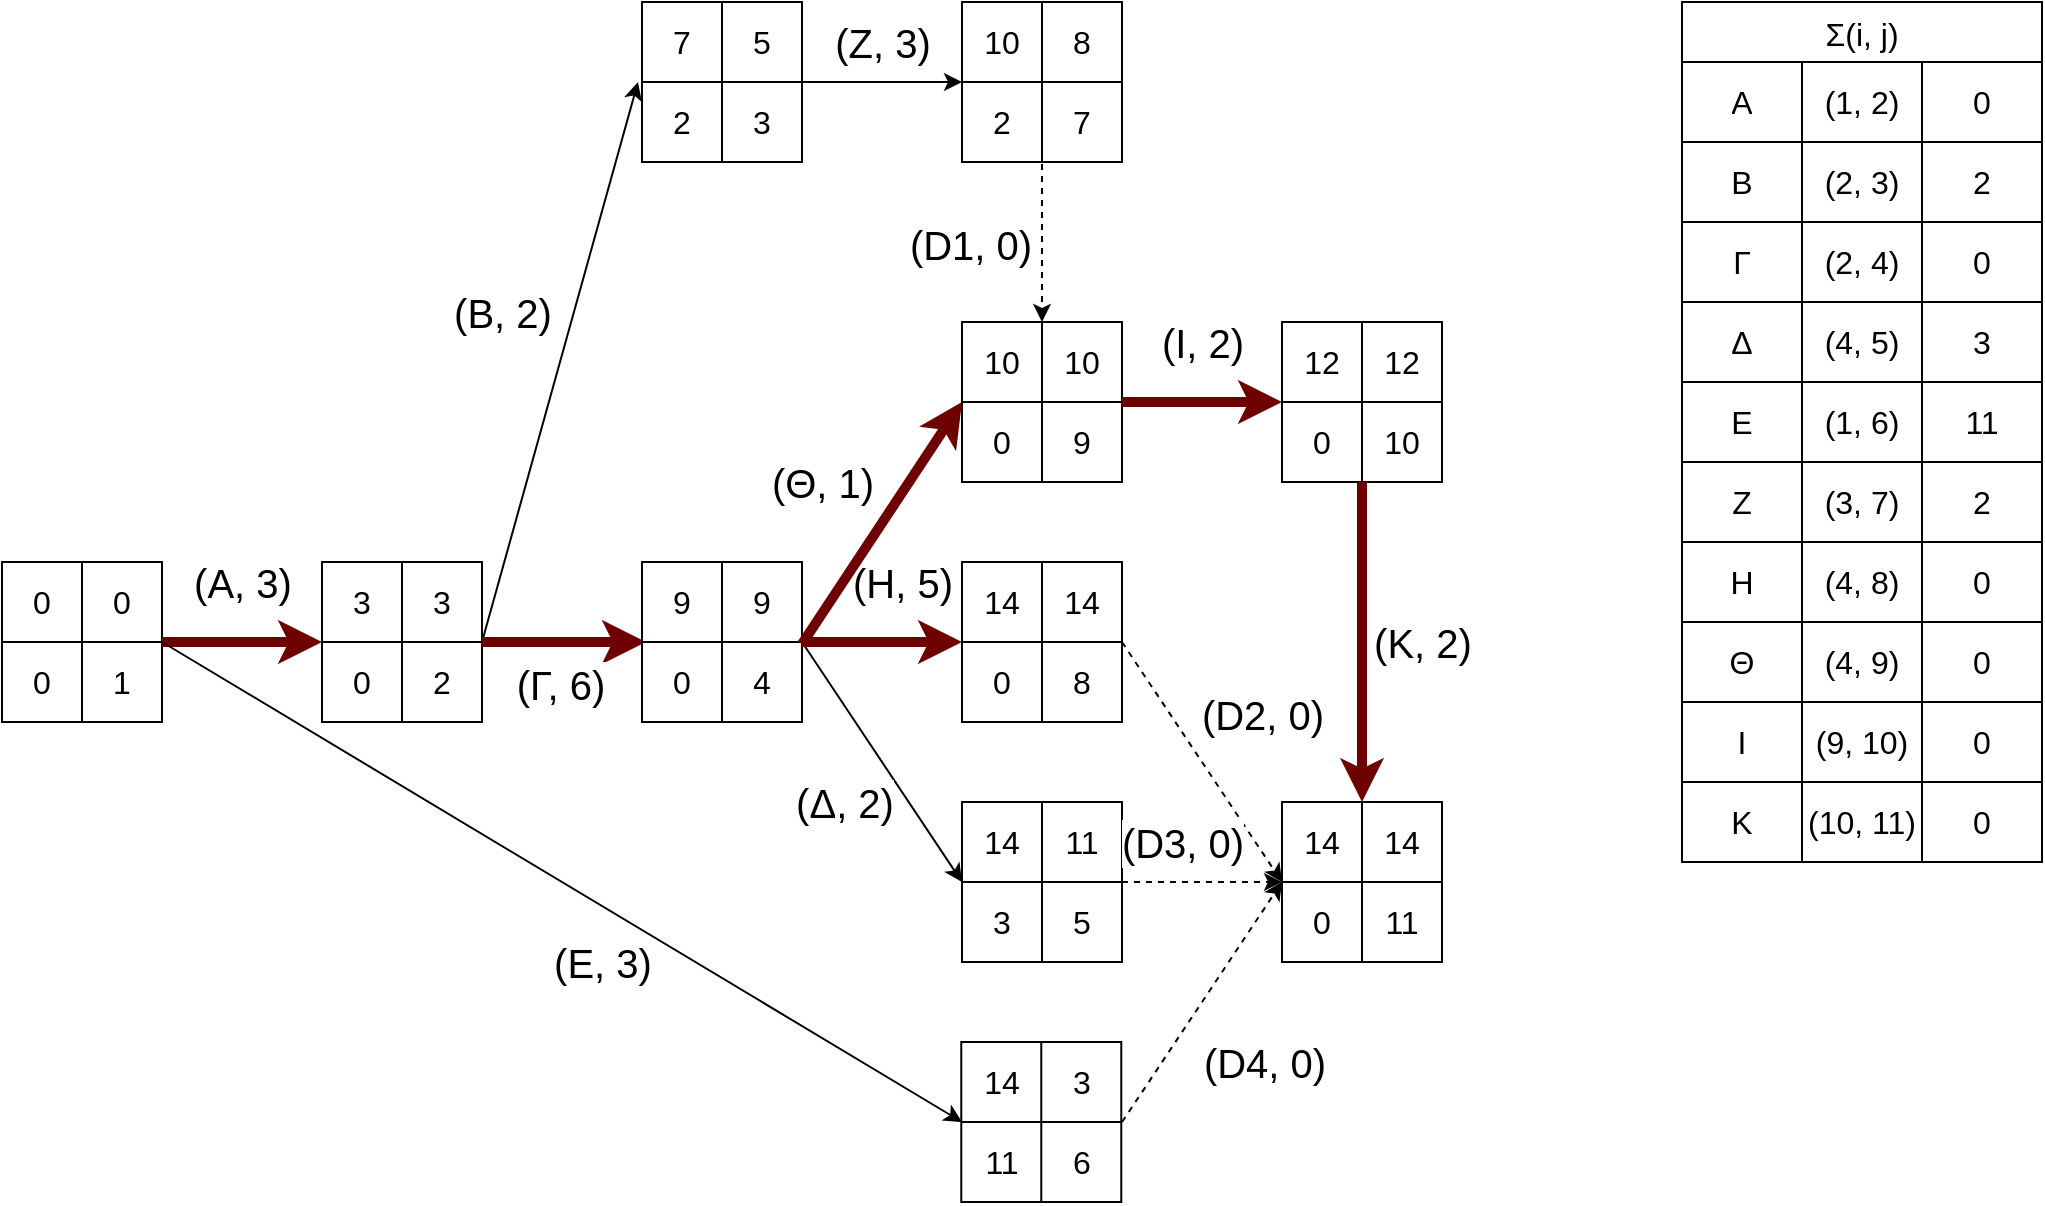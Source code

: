 <mxfile version="20.8.19" type="github">
  <diagram name="Page-1" id="9c096ad6-e400-ecc8-3e38-643d2caac077">
    <mxGraphModel dx="1331" dy="806" grid="1" gridSize="10" guides="1" tooltips="1" connect="1" arrows="1" fold="1" page="1" pageScale="1.5" pageWidth="1169" pageHeight="826" background="none" math="0" shadow="0">
      <root>
        <mxCell id="0" style=";html=1;" />
        <mxCell id="1" style=";html=1;" parent="0" />
        <mxCell id="K06LqBxd0SO_TNTU_cGi-29" value="" style="shape=table;startSize=0;container=1;collapsible=0;childLayout=tableLayout;fontSize=16;swimlaneLine=1;" vertex="1" parent="1">
          <mxGeometry x="80" y="320" width="80" height="80" as="geometry" />
        </mxCell>
        <mxCell id="K06LqBxd0SO_TNTU_cGi-30" value="" style="shape=tableRow;horizontal=0;startSize=0;swimlaneHead=0;swimlaneBody=0;strokeColor=inherit;top=0;left=0;bottom=0;right=0;collapsible=0;dropTarget=0;fillColor=none;points=[[0,0.5],[1,0.5]];portConstraint=eastwest;fontSize=16;" vertex="1" parent="K06LqBxd0SO_TNTU_cGi-29">
          <mxGeometry width="80" height="40" as="geometry" />
        </mxCell>
        <mxCell id="K06LqBxd0SO_TNTU_cGi-31" value="0" style="shape=partialRectangle;html=1;whiteSpace=wrap;connectable=0;strokeColor=inherit;overflow=hidden;fillColor=none;top=0;left=0;bottom=0;right=0;pointerEvents=1;fontSize=16;" vertex="1" parent="K06LqBxd0SO_TNTU_cGi-30">
          <mxGeometry width="40" height="40" as="geometry">
            <mxRectangle width="40" height="40" as="alternateBounds" />
          </mxGeometry>
        </mxCell>
        <mxCell id="K06LqBxd0SO_TNTU_cGi-32" value="0" style="shape=partialRectangle;html=1;whiteSpace=wrap;connectable=0;strokeColor=inherit;overflow=hidden;fillColor=none;top=0;left=0;bottom=0;right=0;pointerEvents=1;fontSize=16;" vertex="1" parent="K06LqBxd0SO_TNTU_cGi-30">
          <mxGeometry x="40" width="40" height="40" as="geometry">
            <mxRectangle width="40" height="40" as="alternateBounds" />
          </mxGeometry>
        </mxCell>
        <mxCell id="K06LqBxd0SO_TNTU_cGi-34" value="" style="shape=tableRow;horizontal=0;startSize=0;swimlaneHead=0;swimlaneBody=0;strokeColor=inherit;top=0;left=0;bottom=0;right=0;collapsible=0;dropTarget=0;fillColor=none;points=[[0,0.5],[1,0.5]];portConstraint=eastwest;fontSize=16;" vertex="1" parent="K06LqBxd0SO_TNTU_cGi-29">
          <mxGeometry y="40" width="80" height="40" as="geometry" />
        </mxCell>
        <mxCell id="K06LqBxd0SO_TNTU_cGi-35" value="0" style="shape=partialRectangle;html=1;whiteSpace=wrap;connectable=0;strokeColor=inherit;overflow=hidden;fillColor=none;top=0;left=0;bottom=0;right=0;pointerEvents=1;fontSize=16;" vertex="1" parent="K06LqBxd0SO_TNTU_cGi-34">
          <mxGeometry width="40" height="40" as="geometry">
            <mxRectangle width="40" height="40" as="alternateBounds" />
          </mxGeometry>
        </mxCell>
        <mxCell id="K06LqBxd0SO_TNTU_cGi-36" value="1" style="shape=partialRectangle;html=1;whiteSpace=wrap;connectable=0;strokeColor=inherit;overflow=hidden;fillColor=none;top=0;left=0;bottom=0;right=0;pointerEvents=1;fontSize=16;" vertex="1" parent="K06LqBxd0SO_TNTU_cGi-34">
          <mxGeometry x="40" width="40" height="40" as="geometry">
            <mxRectangle width="40" height="40" as="alternateBounds" />
          </mxGeometry>
        </mxCell>
        <mxCell id="K06LqBxd0SO_TNTU_cGi-42" value="" style="shape=table;startSize=0;container=1;collapsible=0;childLayout=tableLayout;fontSize=16;swimlaneLine=1;" vertex="1" parent="1">
          <mxGeometry x="240" y="320" width="80" height="80" as="geometry" />
        </mxCell>
        <mxCell id="K06LqBxd0SO_TNTU_cGi-43" value="" style="shape=tableRow;horizontal=0;startSize=0;swimlaneHead=0;swimlaneBody=0;strokeColor=inherit;top=0;left=0;bottom=0;right=0;collapsible=0;dropTarget=0;fillColor=none;points=[[0,0.5],[1,0.5]];portConstraint=eastwest;fontSize=16;" vertex="1" parent="K06LqBxd0SO_TNTU_cGi-42">
          <mxGeometry width="80" height="40" as="geometry" />
        </mxCell>
        <mxCell id="K06LqBxd0SO_TNTU_cGi-44" value="3" style="shape=partialRectangle;html=1;whiteSpace=wrap;connectable=0;strokeColor=inherit;overflow=hidden;fillColor=none;top=0;left=0;bottom=0;right=0;pointerEvents=1;fontSize=16;" vertex="1" parent="K06LqBxd0SO_TNTU_cGi-43">
          <mxGeometry width="40" height="40" as="geometry">
            <mxRectangle width="40" height="40" as="alternateBounds" />
          </mxGeometry>
        </mxCell>
        <mxCell id="K06LqBxd0SO_TNTU_cGi-45" value="3" style="shape=partialRectangle;html=1;whiteSpace=wrap;connectable=0;strokeColor=inherit;overflow=hidden;fillColor=none;top=0;left=0;bottom=0;right=0;pointerEvents=1;fontSize=16;" vertex="1" parent="K06LqBxd0SO_TNTU_cGi-43">
          <mxGeometry x="40" width="40" height="40" as="geometry">
            <mxRectangle width="40" height="40" as="alternateBounds" />
          </mxGeometry>
        </mxCell>
        <mxCell id="K06LqBxd0SO_TNTU_cGi-46" value="" style="shape=tableRow;horizontal=0;startSize=0;swimlaneHead=0;swimlaneBody=0;strokeColor=inherit;top=0;left=0;bottom=0;right=0;collapsible=0;dropTarget=0;fillColor=none;points=[[0,0.5],[1,0.5]];portConstraint=eastwest;fontSize=16;" vertex="1" parent="K06LqBxd0SO_TNTU_cGi-42">
          <mxGeometry y="40" width="80" height="40" as="geometry" />
        </mxCell>
        <mxCell id="K06LqBxd0SO_TNTU_cGi-47" value="0" style="shape=partialRectangle;html=1;whiteSpace=wrap;connectable=0;strokeColor=inherit;overflow=hidden;fillColor=none;top=0;left=0;bottom=0;right=0;pointerEvents=1;fontSize=16;" vertex="1" parent="K06LqBxd0SO_TNTU_cGi-46">
          <mxGeometry width="40" height="40" as="geometry">
            <mxRectangle width="40" height="40" as="alternateBounds" />
          </mxGeometry>
        </mxCell>
        <mxCell id="K06LqBxd0SO_TNTU_cGi-48" value="2" style="shape=partialRectangle;html=1;whiteSpace=wrap;connectable=0;strokeColor=inherit;overflow=hidden;fillColor=none;top=0;left=0;bottom=0;right=0;pointerEvents=1;fontSize=16;" vertex="1" parent="K06LqBxd0SO_TNTU_cGi-46">
          <mxGeometry x="40" width="40" height="40" as="geometry">
            <mxRectangle width="40" height="40" as="alternateBounds" />
          </mxGeometry>
        </mxCell>
        <mxCell id="K06LqBxd0SO_TNTU_cGi-49" value="" style="endArrow=classic;html=1;rounded=0;exitX=1;exitY=0;exitDx=0;exitDy=0;exitPerimeter=0;fillColor=#a20025;strokeColor=#6F0000;strokeWidth=5;" edge="1" parent="1" source="K06LqBxd0SO_TNTU_cGi-34">
          <mxGeometry width="50" height="50" relative="1" as="geometry">
            <mxPoint x="530" y="410" as="sourcePoint" />
            <mxPoint x="240" y="360" as="targetPoint" />
          </mxGeometry>
        </mxCell>
        <mxCell id="K06LqBxd0SO_TNTU_cGi-50" value="(A, 3)" style="edgeLabel;html=1;align=center;verticalAlign=middle;resizable=0;points=[];fontSize=20;" vertex="1" connectable="0" parent="K06LqBxd0SO_TNTU_cGi-49">
          <mxGeometry x="0.3" relative="1" as="geometry">
            <mxPoint x="-12" y="-30" as="offset" />
          </mxGeometry>
        </mxCell>
        <mxCell id="K06LqBxd0SO_TNTU_cGi-51" value="" style="endArrow=classic;html=1;rounded=0;fontSize=20;exitX=1;exitY=0;exitDx=0;exitDy=0;exitPerimeter=0;entryX=-0.025;entryY=0;entryDx=0;entryDy=0;entryPerimeter=0;" edge="1" parent="1" source="K06LqBxd0SO_TNTU_cGi-46" target="K06LqBxd0SO_TNTU_cGi-58">
          <mxGeometry width="50" height="50" relative="1" as="geometry">
            <mxPoint x="530" y="410" as="sourcePoint" />
            <mxPoint x="400" y="240" as="targetPoint" />
            <Array as="points" />
          </mxGeometry>
        </mxCell>
        <mxCell id="K06LqBxd0SO_TNTU_cGi-61" value="(B, 2)" style="edgeLabel;html=1;align=center;verticalAlign=middle;resizable=0;points=[];fontSize=20;" vertex="1" connectable="0" parent="K06LqBxd0SO_TNTU_cGi-51">
          <mxGeometry x="0.296" y="2" relative="1" as="geometry">
            <mxPoint x="-39" y="17" as="offset" />
          </mxGeometry>
        </mxCell>
        <mxCell id="K06LqBxd0SO_TNTU_cGi-52" value="" style="endArrow=classic;html=1;rounded=0;fontSize=20;entryX=0.025;entryY=0;entryDx=0;entryDy=0;entryPerimeter=0;fillColor=#a20025;strokeColor=#6F0000;strokeWidth=5;" edge="1" parent="1" target="K06LqBxd0SO_TNTU_cGi-67">
          <mxGeometry width="50" height="50" relative="1" as="geometry">
            <mxPoint x="320" y="360" as="sourcePoint" />
            <mxPoint x="440" y="360" as="targetPoint" />
          </mxGeometry>
        </mxCell>
        <mxCell id="K06LqBxd0SO_TNTU_cGi-70" value="(Γ, 6)" style="edgeLabel;html=1;align=center;verticalAlign=middle;resizable=0;points=[];fontSize=20;" vertex="1" connectable="0" parent="K06LqBxd0SO_TNTU_cGi-52">
          <mxGeometry x="0.231" y="-1" relative="1" as="geometry">
            <mxPoint x="-12" y="20" as="offset" />
          </mxGeometry>
        </mxCell>
        <mxCell id="K06LqBxd0SO_TNTU_cGi-54" value="" style="shape=table;startSize=0;container=1;collapsible=0;childLayout=tableLayout;fontSize=16;swimlaneLine=1;" vertex="1" parent="1">
          <mxGeometry x="400" y="40" width="80" height="80" as="geometry" />
        </mxCell>
        <mxCell id="K06LqBxd0SO_TNTU_cGi-55" value="" style="shape=tableRow;horizontal=0;startSize=0;swimlaneHead=0;swimlaneBody=0;strokeColor=inherit;top=0;left=0;bottom=0;right=0;collapsible=0;dropTarget=0;fillColor=none;points=[[0,0.5],[1,0.5]];portConstraint=eastwest;fontSize=16;" vertex="1" parent="K06LqBxd0SO_TNTU_cGi-54">
          <mxGeometry width="80" height="40" as="geometry" />
        </mxCell>
        <mxCell id="K06LqBxd0SO_TNTU_cGi-56" value="7" style="shape=partialRectangle;html=1;whiteSpace=wrap;connectable=0;strokeColor=inherit;overflow=hidden;fillColor=none;top=0;left=0;bottom=0;right=0;pointerEvents=1;fontSize=16;" vertex="1" parent="K06LqBxd0SO_TNTU_cGi-55">
          <mxGeometry width="40" height="40" as="geometry">
            <mxRectangle width="40" height="40" as="alternateBounds" />
          </mxGeometry>
        </mxCell>
        <mxCell id="K06LqBxd0SO_TNTU_cGi-57" value="5" style="shape=partialRectangle;html=1;whiteSpace=wrap;connectable=0;strokeColor=inherit;overflow=hidden;fillColor=none;top=0;left=0;bottom=0;right=0;pointerEvents=1;fontSize=16;" vertex="1" parent="K06LqBxd0SO_TNTU_cGi-55">
          <mxGeometry x="40" width="40" height="40" as="geometry">
            <mxRectangle width="40" height="40" as="alternateBounds" />
          </mxGeometry>
        </mxCell>
        <mxCell id="K06LqBxd0SO_TNTU_cGi-58" value="" style="shape=tableRow;horizontal=0;startSize=0;swimlaneHead=0;swimlaneBody=0;strokeColor=inherit;top=0;left=0;bottom=0;right=0;collapsible=0;dropTarget=0;fillColor=none;points=[[0,0.5],[1,0.5]];portConstraint=eastwest;fontSize=16;" vertex="1" parent="K06LqBxd0SO_TNTU_cGi-54">
          <mxGeometry y="40" width="80" height="40" as="geometry" />
        </mxCell>
        <mxCell id="K06LqBxd0SO_TNTU_cGi-59" value="2" style="shape=partialRectangle;html=1;whiteSpace=wrap;connectable=0;strokeColor=inherit;overflow=hidden;fillColor=none;top=0;left=0;bottom=0;right=0;pointerEvents=1;fontSize=16;" vertex="1" parent="K06LqBxd0SO_TNTU_cGi-58">
          <mxGeometry width="40" height="40" as="geometry">
            <mxRectangle width="40" height="40" as="alternateBounds" />
          </mxGeometry>
        </mxCell>
        <mxCell id="K06LqBxd0SO_TNTU_cGi-60" value="3" style="shape=partialRectangle;html=1;whiteSpace=wrap;connectable=0;strokeColor=inherit;overflow=hidden;fillColor=none;top=0;left=0;bottom=0;right=0;pointerEvents=1;fontSize=16;" vertex="1" parent="K06LqBxd0SO_TNTU_cGi-58">
          <mxGeometry x="40" width="40" height="40" as="geometry">
            <mxRectangle width="40" height="40" as="alternateBounds" />
          </mxGeometry>
        </mxCell>
        <mxCell id="K06LqBxd0SO_TNTU_cGi-63" value="" style="shape=table;startSize=0;container=1;collapsible=0;childLayout=tableLayout;fontSize=16;swimlaneLine=1;" vertex="1" parent="1">
          <mxGeometry x="400.0" y="320" width="80" height="80" as="geometry" />
        </mxCell>
        <mxCell id="K06LqBxd0SO_TNTU_cGi-64" value="" style="shape=tableRow;horizontal=0;startSize=0;swimlaneHead=0;swimlaneBody=0;strokeColor=inherit;top=0;left=0;bottom=0;right=0;collapsible=0;dropTarget=0;fillColor=none;points=[[0,0.5],[1,0.5]];portConstraint=eastwest;fontSize=16;" vertex="1" parent="K06LqBxd0SO_TNTU_cGi-63">
          <mxGeometry width="80" height="40" as="geometry" />
        </mxCell>
        <mxCell id="K06LqBxd0SO_TNTU_cGi-65" value="9" style="shape=partialRectangle;html=1;whiteSpace=wrap;connectable=0;strokeColor=inherit;overflow=hidden;fillColor=none;top=0;left=0;bottom=0;right=0;pointerEvents=1;fontSize=16;" vertex="1" parent="K06LqBxd0SO_TNTU_cGi-64">
          <mxGeometry width="40" height="40" as="geometry">
            <mxRectangle width="40" height="40" as="alternateBounds" />
          </mxGeometry>
        </mxCell>
        <mxCell id="K06LqBxd0SO_TNTU_cGi-66" value="9" style="shape=partialRectangle;html=1;whiteSpace=wrap;connectable=0;strokeColor=inherit;overflow=hidden;fillColor=none;top=0;left=0;bottom=0;right=0;pointerEvents=1;fontSize=16;" vertex="1" parent="K06LqBxd0SO_TNTU_cGi-64">
          <mxGeometry x="40" width="40" height="40" as="geometry">
            <mxRectangle width="40" height="40" as="alternateBounds" />
          </mxGeometry>
        </mxCell>
        <mxCell id="K06LqBxd0SO_TNTU_cGi-67" value="" style="shape=tableRow;horizontal=0;startSize=0;swimlaneHead=0;swimlaneBody=0;strokeColor=inherit;top=0;left=0;bottom=0;right=0;collapsible=0;dropTarget=0;fillColor=none;points=[[0,0.5],[1,0.5]];portConstraint=eastwest;fontSize=16;" vertex="1" parent="K06LqBxd0SO_TNTU_cGi-63">
          <mxGeometry y="40" width="80" height="40" as="geometry" />
        </mxCell>
        <mxCell id="K06LqBxd0SO_TNTU_cGi-68" value="0" style="shape=partialRectangle;html=1;whiteSpace=wrap;connectable=0;strokeColor=inherit;overflow=hidden;fillColor=none;top=0;left=0;bottom=0;right=0;pointerEvents=1;fontSize=16;" vertex="1" parent="K06LqBxd0SO_TNTU_cGi-67">
          <mxGeometry width="40" height="40" as="geometry">
            <mxRectangle width="40" height="40" as="alternateBounds" />
          </mxGeometry>
        </mxCell>
        <mxCell id="K06LqBxd0SO_TNTU_cGi-69" value="4" style="shape=partialRectangle;html=1;whiteSpace=wrap;connectable=0;strokeColor=inherit;overflow=hidden;fillColor=none;top=0;left=0;bottom=0;right=0;pointerEvents=1;fontSize=16;" vertex="1" parent="K06LqBxd0SO_TNTU_cGi-67">
          <mxGeometry x="40" width="40" height="40" as="geometry">
            <mxRectangle width="40" height="40" as="alternateBounds" />
          </mxGeometry>
        </mxCell>
        <mxCell id="K06LqBxd0SO_TNTU_cGi-72" value="" style="endArrow=classic;html=1;rounded=0;fontSize=20;" edge="1" parent="1">
          <mxGeometry width="50" height="50" relative="1" as="geometry">
            <mxPoint x="480" y="360" as="sourcePoint" />
            <mxPoint x="560" y="480" as="targetPoint" />
          </mxGeometry>
        </mxCell>
        <mxCell id="K06LqBxd0SO_TNTU_cGi-80" value="(Δ, 2)" style="edgeLabel;html=1;align=center;verticalAlign=middle;resizable=0;points=[];fontSize=20;" vertex="1" connectable="0" parent="K06LqBxd0SO_TNTU_cGi-72">
          <mxGeometry x="0.185" y="-2" relative="1" as="geometry">
            <mxPoint x="-25" y="8" as="offset" />
          </mxGeometry>
        </mxCell>
        <mxCell id="K06LqBxd0SO_TNTU_cGi-73" value="" style="shape=table;startSize=0;container=1;collapsible=0;childLayout=tableLayout;fontSize=16;swimlaneLine=1;" vertex="1" parent="1">
          <mxGeometry x="560" y="440" width="80" height="80" as="geometry" />
        </mxCell>
        <mxCell id="K06LqBxd0SO_TNTU_cGi-74" value="" style="shape=tableRow;horizontal=0;startSize=0;swimlaneHead=0;swimlaneBody=0;strokeColor=inherit;top=0;left=0;bottom=0;right=0;collapsible=0;dropTarget=0;fillColor=none;points=[[0,0.5],[1,0.5]];portConstraint=eastwest;fontSize=16;" vertex="1" parent="K06LqBxd0SO_TNTU_cGi-73">
          <mxGeometry width="80" height="40" as="geometry" />
        </mxCell>
        <mxCell id="K06LqBxd0SO_TNTU_cGi-75" value="14" style="shape=partialRectangle;html=1;whiteSpace=wrap;connectable=0;strokeColor=inherit;overflow=hidden;fillColor=none;top=0;left=0;bottom=0;right=0;pointerEvents=1;fontSize=16;" vertex="1" parent="K06LqBxd0SO_TNTU_cGi-74">
          <mxGeometry width="40" height="40" as="geometry">
            <mxRectangle width="40" height="40" as="alternateBounds" />
          </mxGeometry>
        </mxCell>
        <mxCell id="K06LqBxd0SO_TNTU_cGi-76" value="11" style="shape=partialRectangle;html=1;whiteSpace=wrap;connectable=0;strokeColor=inherit;overflow=hidden;fillColor=none;top=0;left=0;bottom=0;right=0;pointerEvents=1;fontSize=16;" vertex="1" parent="K06LqBxd0SO_TNTU_cGi-74">
          <mxGeometry x="40" width="40" height="40" as="geometry">
            <mxRectangle width="40" height="40" as="alternateBounds" />
          </mxGeometry>
        </mxCell>
        <mxCell id="K06LqBxd0SO_TNTU_cGi-77" value="" style="shape=tableRow;horizontal=0;startSize=0;swimlaneHead=0;swimlaneBody=0;strokeColor=inherit;top=0;left=0;bottom=0;right=0;collapsible=0;dropTarget=0;fillColor=none;points=[[0,0.5],[1,0.5]];portConstraint=eastwest;fontSize=16;" vertex="1" parent="K06LqBxd0SO_TNTU_cGi-73">
          <mxGeometry y="40" width="80" height="40" as="geometry" />
        </mxCell>
        <mxCell id="K06LqBxd0SO_TNTU_cGi-78" value="3" style="shape=partialRectangle;html=1;whiteSpace=wrap;connectable=0;strokeColor=inherit;overflow=hidden;fillColor=none;top=0;left=0;bottom=0;right=0;pointerEvents=1;fontSize=16;" vertex="1" parent="K06LqBxd0SO_TNTU_cGi-77">
          <mxGeometry width="40" height="40" as="geometry">
            <mxRectangle width="40" height="40" as="alternateBounds" />
          </mxGeometry>
        </mxCell>
        <mxCell id="K06LqBxd0SO_TNTU_cGi-79" value="5" style="shape=partialRectangle;html=1;whiteSpace=wrap;connectable=0;strokeColor=inherit;overflow=hidden;fillColor=none;top=0;left=0;bottom=0;right=0;pointerEvents=1;fontSize=16;" vertex="1" parent="K06LqBxd0SO_TNTU_cGi-77">
          <mxGeometry x="40" width="40" height="40" as="geometry">
            <mxRectangle width="40" height="40" as="alternateBounds" />
          </mxGeometry>
        </mxCell>
        <mxCell id="K06LqBxd0SO_TNTU_cGi-81" value="" style="endArrow=classic;html=1;rounded=0;fontSize=20;exitX=1;exitY=0;exitDx=0;exitDy=0;exitPerimeter=0;entryX=0.005;entryY=-0.001;entryDx=0;entryDy=0;entryPerimeter=0;" edge="1" parent="1" source="K06LqBxd0SO_TNTU_cGi-34" target="K06LqBxd0SO_TNTU_cGi-86">
          <mxGeometry width="50" height="50" relative="1" as="geometry">
            <mxPoint x="530" y="410" as="sourcePoint" />
            <mxPoint x="550" y="600" as="targetPoint" />
          </mxGeometry>
        </mxCell>
        <mxCell id="K06LqBxd0SO_TNTU_cGi-89" value="(Ε, 3)" style="edgeLabel;html=1;align=center;verticalAlign=middle;resizable=0;points=[];fontSize=20;" vertex="1" connectable="0" parent="K06LqBxd0SO_TNTU_cGi-81">
          <mxGeometry x="0.315" y="2" relative="1" as="geometry">
            <mxPoint x="-44" y="4" as="offset" />
          </mxGeometry>
        </mxCell>
        <mxCell id="K06LqBxd0SO_TNTU_cGi-82" value="" style="shape=table;startSize=0;container=1;collapsible=0;childLayout=tableLayout;fontSize=16;swimlaneLine=1;" vertex="1" parent="1">
          <mxGeometry x="559.64" y="560.06" width="80" height="80" as="geometry" />
        </mxCell>
        <mxCell id="K06LqBxd0SO_TNTU_cGi-83" value="" style="shape=tableRow;horizontal=0;startSize=0;swimlaneHead=0;swimlaneBody=0;strokeColor=inherit;top=0;left=0;bottom=0;right=0;collapsible=0;dropTarget=0;fillColor=none;points=[[0,0.5],[1,0.5]];portConstraint=eastwest;fontSize=16;" vertex="1" parent="K06LqBxd0SO_TNTU_cGi-82">
          <mxGeometry width="80" height="40" as="geometry" />
        </mxCell>
        <mxCell id="K06LqBxd0SO_TNTU_cGi-84" value="14" style="shape=partialRectangle;html=1;whiteSpace=wrap;connectable=0;strokeColor=inherit;overflow=hidden;fillColor=none;top=0;left=0;bottom=0;right=0;pointerEvents=1;fontSize=16;" vertex="1" parent="K06LqBxd0SO_TNTU_cGi-83">
          <mxGeometry width="40" height="40" as="geometry">
            <mxRectangle width="40" height="40" as="alternateBounds" />
          </mxGeometry>
        </mxCell>
        <mxCell id="K06LqBxd0SO_TNTU_cGi-85" value="3" style="shape=partialRectangle;html=1;whiteSpace=wrap;connectable=0;strokeColor=inherit;overflow=hidden;fillColor=none;top=0;left=0;bottom=0;right=0;pointerEvents=1;fontSize=16;" vertex="1" parent="K06LqBxd0SO_TNTU_cGi-83">
          <mxGeometry x="40" width="40" height="40" as="geometry">
            <mxRectangle width="40" height="40" as="alternateBounds" />
          </mxGeometry>
        </mxCell>
        <mxCell id="K06LqBxd0SO_TNTU_cGi-86" value="" style="shape=tableRow;horizontal=0;startSize=0;swimlaneHead=0;swimlaneBody=0;strokeColor=inherit;top=0;left=0;bottom=0;right=0;collapsible=0;dropTarget=0;fillColor=none;points=[[0,0.5],[1,0.5]];portConstraint=eastwest;fontSize=16;" vertex="1" parent="K06LqBxd0SO_TNTU_cGi-82">
          <mxGeometry y="40" width="80" height="40" as="geometry" />
        </mxCell>
        <mxCell id="K06LqBxd0SO_TNTU_cGi-87" value="11" style="shape=partialRectangle;html=1;whiteSpace=wrap;connectable=0;strokeColor=inherit;overflow=hidden;fillColor=none;top=0;left=0;bottom=0;right=0;pointerEvents=1;fontSize=16;" vertex="1" parent="K06LqBxd0SO_TNTU_cGi-86">
          <mxGeometry width="40" height="40" as="geometry">
            <mxRectangle width="40" height="40" as="alternateBounds" />
          </mxGeometry>
        </mxCell>
        <mxCell id="K06LqBxd0SO_TNTU_cGi-88" value="6" style="shape=partialRectangle;html=1;whiteSpace=wrap;connectable=0;strokeColor=inherit;overflow=hidden;fillColor=none;top=0;left=0;bottom=0;right=0;pointerEvents=1;fontSize=16;" vertex="1" parent="K06LqBxd0SO_TNTU_cGi-86">
          <mxGeometry x="40" width="40" height="40" as="geometry">
            <mxRectangle width="40" height="40" as="alternateBounds" />
          </mxGeometry>
        </mxCell>
        <mxCell id="K06LqBxd0SO_TNTU_cGi-90" value="" style="endArrow=classic;html=1;rounded=0;fontSize=20;" edge="1" parent="1">
          <mxGeometry width="50" height="50" relative="1" as="geometry">
            <mxPoint x="480" y="80" as="sourcePoint" />
            <mxPoint x="560" y="80" as="targetPoint" />
          </mxGeometry>
        </mxCell>
        <mxCell id="K06LqBxd0SO_TNTU_cGi-98" value="(Ζ, 3)" style="edgeLabel;html=1;align=center;verticalAlign=middle;resizable=0;points=[];fontSize=20;" vertex="1" connectable="0" parent="K06LqBxd0SO_TNTU_cGi-90">
          <mxGeometry x="0.3" y="-2" relative="1" as="geometry">
            <mxPoint x="-12" y="-22" as="offset" />
          </mxGeometry>
        </mxCell>
        <mxCell id="K06LqBxd0SO_TNTU_cGi-91" value="" style="shape=table;startSize=0;container=1;collapsible=0;childLayout=tableLayout;fontSize=16;swimlaneLine=1;" vertex="1" parent="1">
          <mxGeometry x="560" y="40" width="80" height="80" as="geometry" />
        </mxCell>
        <mxCell id="K06LqBxd0SO_TNTU_cGi-92" value="" style="shape=tableRow;horizontal=0;startSize=0;swimlaneHead=0;swimlaneBody=0;strokeColor=inherit;top=0;left=0;bottom=0;right=0;collapsible=0;dropTarget=0;fillColor=none;points=[[0,0.5],[1,0.5]];portConstraint=eastwest;fontSize=16;" vertex="1" parent="K06LqBxd0SO_TNTU_cGi-91">
          <mxGeometry width="80" height="40" as="geometry" />
        </mxCell>
        <mxCell id="K06LqBxd0SO_TNTU_cGi-93" value="10" style="shape=partialRectangle;html=1;whiteSpace=wrap;connectable=0;strokeColor=inherit;overflow=hidden;fillColor=none;top=0;left=0;bottom=0;right=0;pointerEvents=1;fontSize=16;" vertex="1" parent="K06LqBxd0SO_TNTU_cGi-92">
          <mxGeometry width="40" height="40" as="geometry">
            <mxRectangle width="40" height="40" as="alternateBounds" />
          </mxGeometry>
        </mxCell>
        <mxCell id="K06LqBxd0SO_TNTU_cGi-94" value="8" style="shape=partialRectangle;html=1;whiteSpace=wrap;connectable=0;strokeColor=inherit;overflow=hidden;fillColor=none;top=0;left=0;bottom=0;right=0;pointerEvents=1;fontSize=16;" vertex="1" parent="K06LqBxd0SO_TNTU_cGi-92">
          <mxGeometry x="40" width="40" height="40" as="geometry">
            <mxRectangle width="40" height="40" as="alternateBounds" />
          </mxGeometry>
        </mxCell>
        <mxCell id="K06LqBxd0SO_TNTU_cGi-95" value="" style="shape=tableRow;horizontal=0;startSize=0;swimlaneHead=0;swimlaneBody=0;strokeColor=inherit;top=0;left=0;bottom=0;right=0;collapsible=0;dropTarget=0;fillColor=none;points=[[0,0.5],[1,0.5]];portConstraint=eastwest;fontSize=16;" vertex="1" parent="K06LqBxd0SO_TNTU_cGi-91">
          <mxGeometry y="40" width="80" height="40" as="geometry" />
        </mxCell>
        <mxCell id="K06LqBxd0SO_TNTU_cGi-96" value="2" style="shape=partialRectangle;html=1;whiteSpace=wrap;connectable=0;strokeColor=inherit;overflow=hidden;fillColor=none;top=0;left=0;bottom=0;right=0;pointerEvents=1;fontSize=16;" vertex="1" parent="K06LqBxd0SO_TNTU_cGi-95">
          <mxGeometry width="40" height="40" as="geometry">
            <mxRectangle width="40" height="40" as="alternateBounds" />
          </mxGeometry>
        </mxCell>
        <mxCell id="K06LqBxd0SO_TNTU_cGi-97" value="7" style="shape=partialRectangle;html=1;whiteSpace=wrap;connectable=0;strokeColor=inherit;overflow=hidden;fillColor=none;top=0;left=0;bottom=0;right=0;pointerEvents=1;fontSize=16;" vertex="1" parent="K06LqBxd0SO_TNTU_cGi-95">
          <mxGeometry x="40" width="40" height="40" as="geometry">
            <mxRectangle width="40" height="40" as="alternateBounds" />
          </mxGeometry>
        </mxCell>
        <mxCell id="K06LqBxd0SO_TNTU_cGi-99" value="" style="endArrow=classic;html=1;rounded=0;fontSize=20;fillColor=#a20025;strokeColor=#6F0000;strokeWidth=5;" edge="1" parent="1">
          <mxGeometry width="50" height="50" relative="1" as="geometry">
            <mxPoint x="480" y="360" as="sourcePoint" />
            <mxPoint x="560" y="360" as="targetPoint" />
          </mxGeometry>
        </mxCell>
        <mxCell id="K06LqBxd0SO_TNTU_cGi-107" value="(Η, 5)" style="edgeLabel;html=1;align=center;verticalAlign=middle;resizable=0;points=[];fontSize=20;" vertex="1" connectable="0" parent="K06LqBxd0SO_TNTU_cGi-99">
          <mxGeometry x="0.538" relative="1" as="geometry">
            <mxPoint x="-12" y="-30" as="offset" />
          </mxGeometry>
        </mxCell>
        <mxCell id="K06LqBxd0SO_TNTU_cGi-100" value="" style="shape=table;startSize=0;container=1;collapsible=0;childLayout=tableLayout;fontSize=16;swimlaneLine=1;" vertex="1" parent="1">
          <mxGeometry x="560" y="320" width="80" height="80" as="geometry" />
        </mxCell>
        <mxCell id="K06LqBxd0SO_TNTU_cGi-101" value="" style="shape=tableRow;horizontal=0;startSize=0;swimlaneHead=0;swimlaneBody=0;strokeColor=inherit;top=0;left=0;bottom=0;right=0;collapsible=0;dropTarget=0;fillColor=none;points=[[0,0.5],[1,0.5]];portConstraint=eastwest;fontSize=16;" vertex="1" parent="K06LqBxd0SO_TNTU_cGi-100">
          <mxGeometry width="80" height="40" as="geometry" />
        </mxCell>
        <mxCell id="K06LqBxd0SO_TNTU_cGi-102" value="14" style="shape=partialRectangle;html=1;whiteSpace=wrap;connectable=0;strokeColor=inherit;overflow=hidden;fillColor=none;top=0;left=0;bottom=0;right=0;pointerEvents=1;fontSize=16;" vertex="1" parent="K06LqBxd0SO_TNTU_cGi-101">
          <mxGeometry width="40" height="40" as="geometry">
            <mxRectangle width="40" height="40" as="alternateBounds" />
          </mxGeometry>
        </mxCell>
        <mxCell id="K06LqBxd0SO_TNTU_cGi-103" value="14" style="shape=partialRectangle;html=1;whiteSpace=wrap;connectable=0;strokeColor=inherit;overflow=hidden;fillColor=none;top=0;left=0;bottom=0;right=0;pointerEvents=1;fontSize=16;" vertex="1" parent="K06LqBxd0SO_TNTU_cGi-101">
          <mxGeometry x="40" width="40" height="40" as="geometry">
            <mxRectangle width="40" height="40" as="alternateBounds" />
          </mxGeometry>
        </mxCell>
        <mxCell id="K06LqBxd0SO_TNTU_cGi-104" value="" style="shape=tableRow;horizontal=0;startSize=0;swimlaneHead=0;swimlaneBody=0;strokeColor=inherit;top=0;left=0;bottom=0;right=0;collapsible=0;dropTarget=0;fillColor=none;points=[[0,0.5],[1,0.5]];portConstraint=eastwest;fontSize=16;" vertex="1" parent="K06LqBxd0SO_TNTU_cGi-100">
          <mxGeometry y="40" width="80" height="40" as="geometry" />
        </mxCell>
        <mxCell id="K06LqBxd0SO_TNTU_cGi-105" value="0" style="shape=partialRectangle;html=1;whiteSpace=wrap;connectable=0;strokeColor=inherit;overflow=hidden;fillColor=none;top=0;left=0;bottom=0;right=0;pointerEvents=1;fontSize=16;" vertex="1" parent="K06LqBxd0SO_TNTU_cGi-104">
          <mxGeometry width="40" height="40" as="geometry">
            <mxRectangle width="40" height="40" as="alternateBounds" />
          </mxGeometry>
        </mxCell>
        <mxCell id="K06LqBxd0SO_TNTU_cGi-106" value="8" style="shape=partialRectangle;html=1;whiteSpace=wrap;connectable=0;strokeColor=inherit;overflow=hidden;fillColor=none;top=0;left=0;bottom=0;right=0;pointerEvents=1;fontSize=16;" vertex="1" parent="K06LqBxd0SO_TNTU_cGi-104">
          <mxGeometry x="40" width="40" height="40" as="geometry">
            <mxRectangle width="40" height="40" as="alternateBounds" />
          </mxGeometry>
        </mxCell>
        <mxCell id="K06LqBxd0SO_TNTU_cGi-108" value="" style="endArrow=classic;html=1;rounded=0;fontSize=20;exitX=1;exitY=0.025;exitDx=0;exitDy=0;exitPerimeter=0;fillColor=#a20025;strokeColor=#6F0000;strokeWidth=5;" edge="1" parent="1" source="K06LqBxd0SO_TNTU_cGi-67">
          <mxGeometry width="50" height="50" relative="1" as="geometry">
            <mxPoint x="530" y="410" as="sourcePoint" />
            <mxPoint x="560" y="240" as="targetPoint" />
          </mxGeometry>
        </mxCell>
        <mxCell id="K06LqBxd0SO_TNTU_cGi-116" value="(Θ, 1)" style="edgeLabel;html=1;align=center;verticalAlign=middle;resizable=0;points=[];fontSize=20;" vertex="1" connectable="0" parent="K06LqBxd0SO_TNTU_cGi-108">
          <mxGeometry x="0.262" y="-1" relative="1" as="geometry">
            <mxPoint x="-42" y="-5" as="offset" />
          </mxGeometry>
        </mxCell>
        <mxCell id="K06LqBxd0SO_TNTU_cGi-109" value="" style="shape=table;startSize=0;container=1;collapsible=0;childLayout=tableLayout;fontSize=16;swimlaneLine=1;" vertex="1" parent="1">
          <mxGeometry x="560" y="200" width="80" height="80" as="geometry" />
        </mxCell>
        <mxCell id="K06LqBxd0SO_TNTU_cGi-110" value="" style="shape=tableRow;horizontal=0;startSize=0;swimlaneHead=0;swimlaneBody=0;strokeColor=inherit;top=0;left=0;bottom=0;right=0;collapsible=0;dropTarget=0;fillColor=none;points=[[0,0.5],[1,0.5]];portConstraint=eastwest;fontSize=16;" vertex="1" parent="K06LqBxd0SO_TNTU_cGi-109">
          <mxGeometry width="80" height="40" as="geometry" />
        </mxCell>
        <mxCell id="K06LqBxd0SO_TNTU_cGi-111" value="10" style="shape=partialRectangle;html=1;whiteSpace=wrap;connectable=0;strokeColor=inherit;overflow=hidden;fillColor=none;top=0;left=0;bottom=0;right=0;pointerEvents=1;fontSize=16;" vertex="1" parent="K06LqBxd0SO_TNTU_cGi-110">
          <mxGeometry width="40" height="40" as="geometry">
            <mxRectangle width="40" height="40" as="alternateBounds" />
          </mxGeometry>
        </mxCell>
        <mxCell id="K06LqBxd0SO_TNTU_cGi-112" value="10" style="shape=partialRectangle;html=1;whiteSpace=wrap;connectable=0;strokeColor=inherit;overflow=hidden;fillColor=none;top=0;left=0;bottom=0;right=0;pointerEvents=1;fontSize=16;" vertex="1" parent="K06LqBxd0SO_TNTU_cGi-110">
          <mxGeometry x="40" width="40" height="40" as="geometry">
            <mxRectangle width="40" height="40" as="alternateBounds" />
          </mxGeometry>
        </mxCell>
        <mxCell id="K06LqBxd0SO_TNTU_cGi-113" value="" style="shape=tableRow;horizontal=0;startSize=0;swimlaneHead=0;swimlaneBody=0;strokeColor=inherit;top=0;left=0;bottom=0;right=0;collapsible=0;dropTarget=0;fillColor=none;points=[[0,0.5],[1,0.5]];portConstraint=eastwest;fontSize=16;" vertex="1" parent="K06LqBxd0SO_TNTU_cGi-109">
          <mxGeometry y="40" width="80" height="40" as="geometry" />
        </mxCell>
        <mxCell id="K06LqBxd0SO_TNTU_cGi-114" value="0" style="shape=partialRectangle;html=1;whiteSpace=wrap;connectable=0;strokeColor=inherit;overflow=hidden;fillColor=none;top=0;left=0;bottom=0;right=0;pointerEvents=1;fontSize=16;" vertex="1" parent="K06LqBxd0SO_TNTU_cGi-113">
          <mxGeometry width="40" height="40" as="geometry">
            <mxRectangle width="40" height="40" as="alternateBounds" />
          </mxGeometry>
        </mxCell>
        <mxCell id="K06LqBxd0SO_TNTU_cGi-115" value="9" style="shape=partialRectangle;html=1;whiteSpace=wrap;connectable=0;strokeColor=inherit;overflow=hidden;fillColor=none;top=0;left=0;bottom=0;right=0;pointerEvents=1;fontSize=16;" vertex="1" parent="K06LqBxd0SO_TNTU_cGi-113">
          <mxGeometry x="40" width="40" height="40" as="geometry">
            <mxRectangle width="40" height="40" as="alternateBounds" />
          </mxGeometry>
        </mxCell>
        <mxCell id="K06LqBxd0SO_TNTU_cGi-117" value="" style="endArrow=classic;html=1;rounded=0;fontSize=20;exitX=0.5;exitY=1.025;exitDx=0;exitDy=0;exitPerimeter=0;dashed=1;entryX=0.5;entryY=0;entryDx=0;entryDy=0;entryPerimeter=0;" edge="1" parent="1" source="K06LqBxd0SO_TNTU_cGi-95" target="K06LqBxd0SO_TNTU_cGi-110">
          <mxGeometry width="50" height="50" relative="1" as="geometry">
            <mxPoint x="601" y="200" as="sourcePoint" />
            <mxPoint x="860" y="170" as="targetPoint" />
          </mxGeometry>
        </mxCell>
        <mxCell id="K06LqBxd0SO_TNTU_cGi-118" value="(D1, 0)" style="edgeLabel;html=1;align=center;verticalAlign=middle;resizable=0;points=[];fontSize=20;" vertex="1" connectable="0" parent="K06LqBxd0SO_TNTU_cGi-117">
          <mxGeometry x="-0.333" y="-3" relative="1" as="geometry">
            <mxPoint x="-33" y="13" as="offset" />
          </mxGeometry>
        </mxCell>
        <mxCell id="K06LqBxd0SO_TNTU_cGi-119" value="" style="endArrow=classic;html=1;rounded=0;fontSize=20;fillColor=#a20025;strokeColor=#6F0000;strokeWidth=5;" edge="1" parent="1">
          <mxGeometry width="50" height="50" relative="1" as="geometry">
            <mxPoint x="640" y="240" as="sourcePoint" />
            <mxPoint x="720" y="240" as="targetPoint" />
          </mxGeometry>
        </mxCell>
        <mxCell id="K06LqBxd0SO_TNTU_cGi-127" value="(Ι, 2)" style="edgeLabel;html=1;align=center;verticalAlign=middle;resizable=0;points=[];fontSize=20;" vertex="1" connectable="0" parent="K06LqBxd0SO_TNTU_cGi-119">
          <mxGeometry x="0.325" y="1" relative="1" as="geometry">
            <mxPoint x="-13" y="-29" as="offset" />
          </mxGeometry>
        </mxCell>
        <mxCell id="K06LqBxd0SO_TNTU_cGi-120" value="" style="shape=table;startSize=0;container=1;collapsible=0;childLayout=tableLayout;fontSize=16;swimlaneLine=1;labelBackgroundColor=none;" vertex="1" parent="1">
          <mxGeometry x="720" y="200" width="80" height="80" as="geometry" />
        </mxCell>
        <mxCell id="K06LqBxd0SO_TNTU_cGi-121" value="" style="shape=tableRow;horizontal=0;startSize=0;swimlaneHead=0;swimlaneBody=0;strokeColor=inherit;top=0;left=0;bottom=0;right=0;collapsible=0;dropTarget=0;fillColor=none;points=[[0,0.5],[1,0.5]];portConstraint=eastwest;fontSize=16;" vertex="1" parent="K06LqBxd0SO_TNTU_cGi-120">
          <mxGeometry width="80" height="40" as="geometry" />
        </mxCell>
        <mxCell id="K06LqBxd0SO_TNTU_cGi-122" value="12" style="shape=partialRectangle;html=1;whiteSpace=wrap;connectable=0;strokeColor=inherit;overflow=hidden;fillColor=none;top=0;left=0;bottom=0;right=0;pointerEvents=1;fontSize=16;" vertex="1" parent="K06LqBxd0SO_TNTU_cGi-121">
          <mxGeometry width="40" height="40" as="geometry">
            <mxRectangle width="40" height="40" as="alternateBounds" />
          </mxGeometry>
        </mxCell>
        <mxCell id="K06LqBxd0SO_TNTU_cGi-123" value="12" style="shape=partialRectangle;html=1;whiteSpace=wrap;connectable=0;strokeColor=inherit;overflow=hidden;fillColor=none;top=0;left=0;bottom=0;right=0;pointerEvents=1;fontSize=16;" vertex="1" parent="K06LqBxd0SO_TNTU_cGi-121">
          <mxGeometry x="40" width="40" height="40" as="geometry">
            <mxRectangle width="40" height="40" as="alternateBounds" />
          </mxGeometry>
        </mxCell>
        <mxCell id="K06LqBxd0SO_TNTU_cGi-124" value="" style="shape=tableRow;horizontal=0;startSize=0;swimlaneHead=0;swimlaneBody=0;strokeColor=inherit;top=0;left=0;bottom=0;right=0;collapsible=0;dropTarget=0;fillColor=none;points=[[0,0.5],[1,0.5]];portConstraint=eastwest;fontSize=16;" vertex="1" parent="K06LqBxd0SO_TNTU_cGi-120">
          <mxGeometry y="40" width="80" height="40" as="geometry" />
        </mxCell>
        <mxCell id="K06LqBxd0SO_TNTU_cGi-125" value="0" style="shape=partialRectangle;html=1;whiteSpace=wrap;connectable=0;strokeColor=inherit;overflow=hidden;fillColor=none;top=0;left=0;bottom=0;right=0;pointerEvents=1;fontSize=16;" vertex="1" parent="K06LqBxd0SO_TNTU_cGi-124">
          <mxGeometry width="40" height="40" as="geometry">
            <mxRectangle width="40" height="40" as="alternateBounds" />
          </mxGeometry>
        </mxCell>
        <mxCell id="K06LqBxd0SO_TNTU_cGi-126" value="10" style="shape=partialRectangle;html=1;whiteSpace=wrap;connectable=0;strokeColor=inherit;overflow=hidden;fillColor=none;top=0;left=0;bottom=0;right=0;pointerEvents=1;fontSize=16;" vertex="1" parent="K06LqBxd0SO_TNTU_cGi-124">
          <mxGeometry x="40" width="40" height="40" as="geometry">
            <mxRectangle width="40" height="40" as="alternateBounds" />
          </mxGeometry>
        </mxCell>
        <mxCell id="K06LqBxd0SO_TNTU_cGi-128" value="" style="shape=table;startSize=0;container=1;collapsible=0;childLayout=tableLayout;fontSize=16;swimlaneLine=1;" vertex="1" parent="1">
          <mxGeometry x="720" y="440" width="80" height="80" as="geometry" />
        </mxCell>
        <mxCell id="K06LqBxd0SO_TNTU_cGi-129" value="" style="shape=tableRow;horizontal=0;startSize=0;swimlaneHead=0;swimlaneBody=0;strokeColor=inherit;top=0;left=0;bottom=0;right=0;collapsible=0;dropTarget=0;fillColor=none;points=[[0,0.5],[1,0.5]];portConstraint=eastwest;fontSize=16;" vertex="1" parent="K06LqBxd0SO_TNTU_cGi-128">
          <mxGeometry width="80" height="40" as="geometry" />
        </mxCell>
        <mxCell id="K06LqBxd0SO_TNTU_cGi-130" value="14" style="shape=partialRectangle;html=1;whiteSpace=wrap;connectable=0;strokeColor=inherit;overflow=hidden;fillColor=none;top=0;left=0;bottom=0;right=0;pointerEvents=1;fontSize=16;" vertex="1" parent="K06LqBxd0SO_TNTU_cGi-129">
          <mxGeometry width="40" height="40" as="geometry">
            <mxRectangle width="40" height="40" as="alternateBounds" />
          </mxGeometry>
        </mxCell>
        <mxCell id="K06LqBxd0SO_TNTU_cGi-131" value="14" style="shape=partialRectangle;html=1;whiteSpace=wrap;connectable=0;strokeColor=inherit;overflow=hidden;fillColor=none;top=0;left=0;bottom=0;right=0;pointerEvents=1;fontSize=16;" vertex="1" parent="K06LqBxd0SO_TNTU_cGi-129">
          <mxGeometry x="40" width="40" height="40" as="geometry">
            <mxRectangle width="40" height="40" as="alternateBounds" />
          </mxGeometry>
        </mxCell>
        <mxCell id="K06LqBxd0SO_TNTU_cGi-132" value="" style="shape=tableRow;horizontal=0;startSize=0;swimlaneHead=0;swimlaneBody=0;strokeColor=inherit;top=0;left=0;bottom=0;right=0;collapsible=0;dropTarget=0;fillColor=none;points=[[0,0.5],[1,0.5]];portConstraint=eastwest;fontSize=16;" vertex="1" parent="K06LqBxd0SO_TNTU_cGi-128">
          <mxGeometry y="40" width="80" height="40" as="geometry" />
        </mxCell>
        <mxCell id="K06LqBxd0SO_TNTU_cGi-133" value="0" style="shape=partialRectangle;html=1;whiteSpace=wrap;connectable=0;strokeColor=inherit;overflow=hidden;fillColor=none;top=0;left=0;bottom=0;right=0;pointerEvents=1;fontSize=16;" vertex="1" parent="K06LqBxd0SO_TNTU_cGi-132">
          <mxGeometry width="40" height="40" as="geometry">
            <mxRectangle width="40" height="40" as="alternateBounds" />
          </mxGeometry>
        </mxCell>
        <mxCell id="K06LqBxd0SO_TNTU_cGi-134" value="11" style="shape=partialRectangle;html=1;whiteSpace=wrap;connectable=0;strokeColor=inherit;overflow=hidden;fillColor=none;top=0;left=0;bottom=0;right=0;pointerEvents=1;fontSize=16;" vertex="1" parent="K06LqBxd0SO_TNTU_cGi-132">
          <mxGeometry x="40" width="40" height="40" as="geometry">
            <mxRectangle width="40" height="40" as="alternateBounds" />
          </mxGeometry>
        </mxCell>
        <mxCell id="K06LqBxd0SO_TNTU_cGi-135" value="" style="endArrow=classic;html=1;rounded=0;fontSize=20;exitX=0.5;exitY=1;exitDx=0;exitDy=0;exitPerimeter=0;fillColor=#a20025;strokeColor=#6F0000;strokeWidth=5;" edge="1" parent="1" source="K06LqBxd0SO_TNTU_cGi-124" target="K06LqBxd0SO_TNTU_cGi-129">
          <mxGeometry width="50" height="50" relative="1" as="geometry">
            <mxPoint x="530" y="410" as="sourcePoint" />
            <mxPoint x="580" y="360" as="targetPoint" />
          </mxGeometry>
        </mxCell>
        <mxCell id="K06LqBxd0SO_TNTU_cGi-136" value="(Κ, 2)" style="edgeLabel;html=1;align=center;verticalAlign=middle;resizable=0;points=[];fontSize=20;" vertex="1" connectable="0" parent="K06LqBxd0SO_TNTU_cGi-135">
          <mxGeometry x="0.525" y="1" relative="1" as="geometry">
            <mxPoint x="29" y="-42" as="offset" />
          </mxGeometry>
        </mxCell>
        <mxCell id="K06LqBxd0SO_TNTU_cGi-137" value="" style="endArrow=classic;html=1;rounded=0;fontSize=20;entryX=0;entryY=1;entryDx=0;entryDy=0;entryPerimeter=0;dashed=1;" edge="1" parent="1" target="K06LqBxd0SO_TNTU_cGi-129">
          <mxGeometry width="50" height="50" relative="1" as="geometry">
            <mxPoint x="640" y="360" as="sourcePoint" />
            <mxPoint x="690" y="320" as="targetPoint" />
          </mxGeometry>
        </mxCell>
        <mxCell id="K06LqBxd0SO_TNTU_cGi-140" value="(D2, 0)" style="edgeLabel;html=1;align=center;verticalAlign=middle;resizable=0;points=[];fontSize=20;" vertex="1" connectable="0" parent="K06LqBxd0SO_TNTU_cGi-137">
          <mxGeometry x="-0.361" y="4" relative="1" as="geometry">
            <mxPoint x="41" as="offset" />
          </mxGeometry>
        </mxCell>
        <mxCell id="K06LqBxd0SO_TNTU_cGi-138" value="" style="endArrow=classic;html=1;rounded=0;fontSize=20;exitX=1;exitY=1;exitDx=0;exitDy=0;exitPerimeter=0;entryX=0;entryY=1;entryDx=0;entryDy=0;entryPerimeter=0;dashed=1;" edge="1" parent="1" source="K06LqBxd0SO_TNTU_cGi-74" target="K06LqBxd0SO_TNTU_cGi-129">
          <mxGeometry width="50" height="50" relative="1" as="geometry">
            <mxPoint x="530" y="410" as="sourcePoint" />
            <mxPoint x="680" y="380" as="targetPoint" />
          </mxGeometry>
        </mxCell>
        <mxCell id="K06LqBxd0SO_TNTU_cGi-141" value="(D3, 0)" style="edgeLabel;html=1;align=center;verticalAlign=middle;resizable=0;points=[];fontSize=20;" vertex="1" connectable="0" parent="K06LqBxd0SO_TNTU_cGi-138">
          <mxGeometry x="0.35" y="-1" relative="1" as="geometry">
            <mxPoint x="-24" y="-21" as="offset" />
          </mxGeometry>
        </mxCell>
        <mxCell id="K06LqBxd0SO_TNTU_cGi-139" value="" style="endArrow=classic;html=1;rounded=0;fontSize=20;exitX=1.005;exitY=-0.001;exitDx=0;exitDy=0;exitPerimeter=0;entryX=0;entryY=0;entryDx=0;entryDy=0;entryPerimeter=0;dashed=1;" edge="1" parent="1" source="K06LqBxd0SO_TNTU_cGi-86" target="K06LqBxd0SO_TNTU_cGi-132">
          <mxGeometry width="50" height="50" relative="1" as="geometry">
            <mxPoint x="530" y="410" as="sourcePoint" />
            <mxPoint x="690" y="480" as="targetPoint" />
          </mxGeometry>
        </mxCell>
        <mxCell id="K06LqBxd0SO_TNTU_cGi-142" value="(D4, 0)" style="edgeLabel;html=1;align=center;verticalAlign=middle;resizable=0;points=[];fontSize=20;" vertex="1" connectable="0" parent="K06LqBxd0SO_TNTU_cGi-139">
          <mxGeometry x="-0.204" y="-1" relative="1" as="geometry">
            <mxPoint x="38" y="17" as="offset" />
          </mxGeometry>
        </mxCell>
        <mxCell id="K06LqBxd0SO_TNTU_cGi-184" value="Σ(i, j)" style="shape=table;startSize=30;container=1;collapsible=0;childLayout=tableLayout;strokeColor=default;fontSize=16;labelBackgroundColor=none;fillColor=default;" vertex="1" parent="1">
          <mxGeometry x="920" y="40" width="180" height="430" as="geometry" />
        </mxCell>
        <mxCell id="K06LqBxd0SO_TNTU_cGi-185" value="" style="shape=tableRow;horizontal=0;startSize=0;swimlaneHead=0;swimlaneBody=0;strokeColor=inherit;top=0;left=0;bottom=0;right=0;collapsible=0;dropTarget=0;fillColor=none;points=[[0,0.5],[1,0.5]];portConstraint=eastwest;fontSize=16;labelBackgroundColor=none;" vertex="1" parent="K06LqBxd0SO_TNTU_cGi-184">
          <mxGeometry y="30" width="180" height="40" as="geometry" />
        </mxCell>
        <mxCell id="K06LqBxd0SO_TNTU_cGi-186" value="Α" style="shape=partialRectangle;html=1;whiteSpace=wrap;connectable=0;strokeColor=inherit;overflow=hidden;fillColor=none;top=0;left=0;bottom=0;right=0;pointerEvents=1;fontSize=16;labelBackgroundColor=none;" vertex="1" parent="K06LqBxd0SO_TNTU_cGi-185">
          <mxGeometry width="60" height="40" as="geometry">
            <mxRectangle width="60" height="40" as="alternateBounds" />
          </mxGeometry>
        </mxCell>
        <mxCell id="K06LqBxd0SO_TNTU_cGi-187" value="(1, 2)" style="shape=partialRectangle;html=1;whiteSpace=wrap;connectable=0;strokeColor=inherit;overflow=hidden;fillColor=none;top=0;left=0;bottom=0;right=0;pointerEvents=1;fontSize=16;labelBackgroundColor=none;" vertex="1" parent="K06LqBxd0SO_TNTU_cGi-185">
          <mxGeometry x="60" width="60" height="40" as="geometry">
            <mxRectangle width="60" height="40" as="alternateBounds" />
          </mxGeometry>
        </mxCell>
        <mxCell id="K06LqBxd0SO_TNTU_cGi-188" value="0" style="shape=partialRectangle;html=1;whiteSpace=wrap;connectable=0;strokeColor=inherit;overflow=hidden;fillColor=none;top=0;left=0;bottom=0;right=0;pointerEvents=1;fontSize=16;labelBackgroundColor=none;" vertex="1" parent="K06LqBxd0SO_TNTU_cGi-185">
          <mxGeometry x="120" width="60" height="40" as="geometry">
            <mxRectangle width="60" height="40" as="alternateBounds" />
          </mxGeometry>
        </mxCell>
        <mxCell id="K06LqBxd0SO_TNTU_cGi-189" value="" style="shape=tableRow;horizontal=0;startSize=0;swimlaneHead=0;swimlaneBody=0;strokeColor=inherit;top=0;left=0;bottom=0;right=0;collapsible=0;dropTarget=0;fillColor=none;points=[[0,0.5],[1,0.5]];portConstraint=eastwest;fontSize=16;labelBackgroundColor=none;" vertex="1" parent="K06LqBxd0SO_TNTU_cGi-184">
          <mxGeometry y="70" width="180" height="40" as="geometry" />
        </mxCell>
        <mxCell id="K06LqBxd0SO_TNTU_cGi-190" value="Β" style="shape=partialRectangle;html=1;whiteSpace=wrap;connectable=0;strokeColor=inherit;overflow=hidden;fillColor=none;top=0;left=0;bottom=0;right=0;pointerEvents=1;fontSize=16;labelBackgroundColor=none;" vertex="1" parent="K06LqBxd0SO_TNTU_cGi-189">
          <mxGeometry width="60" height="40" as="geometry">
            <mxRectangle width="60" height="40" as="alternateBounds" />
          </mxGeometry>
        </mxCell>
        <mxCell id="K06LqBxd0SO_TNTU_cGi-191" value="(2, 3)" style="shape=partialRectangle;html=1;whiteSpace=wrap;connectable=0;strokeColor=inherit;overflow=hidden;fillColor=none;top=0;left=0;bottom=0;right=0;pointerEvents=1;fontSize=16;labelBackgroundColor=none;" vertex="1" parent="K06LqBxd0SO_TNTU_cGi-189">
          <mxGeometry x="60" width="60" height="40" as="geometry">
            <mxRectangle width="60" height="40" as="alternateBounds" />
          </mxGeometry>
        </mxCell>
        <mxCell id="K06LqBxd0SO_TNTU_cGi-192" value="2" style="shape=partialRectangle;html=1;whiteSpace=wrap;connectable=0;strokeColor=inherit;overflow=hidden;fillColor=none;top=0;left=0;bottom=0;right=0;pointerEvents=1;fontSize=16;labelBackgroundColor=none;" vertex="1" parent="K06LqBxd0SO_TNTU_cGi-189">
          <mxGeometry x="120" width="60" height="40" as="geometry">
            <mxRectangle width="60" height="40" as="alternateBounds" />
          </mxGeometry>
        </mxCell>
        <mxCell id="K06LqBxd0SO_TNTU_cGi-193" value="" style="shape=tableRow;horizontal=0;startSize=0;swimlaneHead=0;swimlaneBody=0;strokeColor=inherit;top=0;left=0;bottom=0;right=0;collapsible=0;dropTarget=0;fillColor=none;points=[[0,0.5],[1,0.5]];portConstraint=eastwest;fontSize=16;labelBackgroundColor=none;" vertex="1" parent="K06LqBxd0SO_TNTU_cGi-184">
          <mxGeometry y="110" width="180" height="40" as="geometry" />
        </mxCell>
        <mxCell id="K06LqBxd0SO_TNTU_cGi-194" value="Γ" style="shape=partialRectangle;html=1;whiteSpace=wrap;connectable=0;strokeColor=inherit;overflow=hidden;fillColor=none;top=0;left=0;bottom=0;right=0;pointerEvents=1;fontSize=16;labelBackgroundColor=none;" vertex="1" parent="K06LqBxd0SO_TNTU_cGi-193">
          <mxGeometry width="60" height="40" as="geometry">
            <mxRectangle width="60" height="40" as="alternateBounds" />
          </mxGeometry>
        </mxCell>
        <mxCell id="K06LqBxd0SO_TNTU_cGi-195" value="(2, 4)" style="shape=partialRectangle;html=1;whiteSpace=wrap;connectable=0;strokeColor=inherit;overflow=hidden;fillColor=none;top=0;left=0;bottom=0;right=0;pointerEvents=1;fontSize=16;labelBackgroundColor=none;" vertex="1" parent="K06LqBxd0SO_TNTU_cGi-193">
          <mxGeometry x="60" width="60" height="40" as="geometry">
            <mxRectangle width="60" height="40" as="alternateBounds" />
          </mxGeometry>
        </mxCell>
        <mxCell id="K06LqBxd0SO_TNTU_cGi-196" value="0" style="shape=partialRectangle;html=1;whiteSpace=wrap;connectable=0;strokeColor=inherit;overflow=hidden;fillColor=none;top=0;left=0;bottom=0;right=0;pointerEvents=1;fontSize=16;labelBackgroundColor=none;" vertex="1" parent="K06LqBxd0SO_TNTU_cGi-193">
          <mxGeometry x="120" width="60" height="40" as="geometry">
            <mxRectangle width="60" height="40" as="alternateBounds" />
          </mxGeometry>
        </mxCell>
        <mxCell id="K06LqBxd0SO_TNTU_cGi-197" style="shape=tableRow;horizontal=0;startSize=0;swimlaneHead=0;swimlaneBody=0;strokeColor=inherit;top=0;left=0;bottom=0;right=0;collapsible=0;dropTarget=0;fillColor=none;points=[[0,0.5],[1,0.5]];portConstraint=eastwest;fontSize=16;labelBackgroundColor=none;" vertex="1" parent="K06LqBxd0SO_TNTU_cGi-184">
          <mxGeometry y="150" width="180" height="40" as="geometry" />
        </mxCell>
        <mxCell id="K06LqBxd0SO_TNTU_cGi-198" value="Δ" style="shape=partialRectangle;html=1;whiteSpace=wrap;connectable=0;strokeColor=inherit;overflow=hidden;fillColor=none;top=0;left=0;bottom=0;right=0;pointerEvents=1;fontSize=16;labelBackgroundColor=none;" vertex="1" parent="K06LqBxd0SO_TNTU_cGi-197">
          <mxGeometry width="60" height="40" as="geometry">
            <mxRectangle width="60" height="40" as="alternateBounds" />
          </mxGeometry>
        </mxCell>
        <mxCell id="K06LqBxd0SO_TNTU_cGi-199" value="(4, 5)" style="shape=partialRectangle;html=1;whiteSpace=wrap;connectable=0;strokeColor=inherit;overflow=hidden;fillColor=none;top=0;left=0;bottom=0;right=0;pointerEvents=1;fontSize=16;labelBackgroundColor=none;" vertex="1" parent="K06LqBxd0SO_TNTU_cGi-197">
          <mxGeometry x="60" width="60" height="40" as="geometry">
            <mxRectangle width="60" height="40" as="alternateBounds" />
          </mxGeometry>
        </mxCell>
        <mxCell id="K06LqBxd0SO_TNTU_cGi-200" value="3" style="shape=partialRectangle;html=1;whiteSpace=wrap;connectable=0;strokeColor=inherit;overflow=hidden;fillColor=none;top=0;left=0;bottom=0;right=0;pointerEvents=1;fontSize=16;labelBackgroundColor=none;" vertex="1" parent="K06LqBxd0SO_TNTU_cGi-197">
          <mxGeometry x="120" width="60" height="40" as="geometry">
            <mxRectangle width="60" height="40" as="alternateBounds" />
          </mxGeometry>
        </mxCell>
        <mxCell id="K06LqBxd0SO_TNTU_cGi-201" style="shape=tableRow;horizontal=0;startSize=0;swimlaneHead=0;swimlaneBody=0;strokeColor=inherit;top=0;left=0;bottom=0;right=0;collapsible=0;dropTarget=0;fillColor=none;points=[[0,0.5],[1,0.5]];portConstraint=eastwest;fontSize=16;labelBackgroundColor=none;" vertex="1" parent="K06LqBxd0SO_TNTU_cGi-184">
          <mxGeometry y="190" width="180" height="40" as="geometry" />
        </mxCell>
        <mxCell id="K06LqBxd0SO_TNTU_cGi-202" value="Ε" style="shape=partialRectangle;html=1;whiteSpace=wrap;connectable=0;strokeColor=inherit;overflow=hidden;fillColor=none;top=0;left=0;bottom=0;right=0;pointerEvents=1;fontSize=16;labelBackgroundColor=none;" vertex="1" parent="K06LqBxd0SO_TNTU_cGi-201">
          <mxGeometry width="60" height="40" as="geometry">
            <mxRectangle width="60" height="40" as="alternateBounds" />
          </mxGeometry>
        </mxCell>
        <mxCell id="K06LqBxd0SO_TNTU_cGi-203" value="(1, 6)" style="shape=partialRectangle;html=1;whiteSpace=wrap;connectable=0;strokeColor=inherit;overflow=hidden;fillColor=none;top=0;left=0;bottom=0;right=0;pointerEvents=1;fontSize=16;labelBackgroundColor=none;" vertex="1" parent="K06LqBxd0SO_TNTU_cGi-201">
          <mxGeometry x="60" width="60" height="40" as="geometry">
            <mxRectangle width="60" height="40" as="alternateBounds" />
          </mxGeometry>
        </mxCell>
        <mxCell id="K06LqBxd0SO_TNTU_cGi-204" value="11" style="shape=partialRectangle;html=1;whiteSpace=wrap;connectable=0;strokeColor=inherit;overflow=hidden;fillColor=none;top=0;left=0;bottom=0;right=0;pointerEvents=1;fontSize=16;labelBackgroundColor=none;" vertex="1" parent="K06LqBxd0SO_TNTU_cGi-201">
          <mxGeometry x="120" width="60" height="40" as="geometry">
            <mxRectangle width="60" height="40" as="alternateBounds" />
          </mxGeometry>
        </mxCell>
        <mxCell id="K06LqBxd0SO_TNTU_cGi-205" style="shape=tableRow;horizontal=0;startSize=0;swimlaneHead=0;swimlaneBody=0;strokeColor=inherit;top=0;left=0;bottom=0;right=0;collapsible=0;dropTarget=0;fillColor=none;points=[[0,0.5],[1,0.5]];portConstraint=eastwest;fontSize=16;labelBackgroundColor=none;" vertex="1" parent="K06LqBxd0SO_TNTU_cGi-184">
          <mxGeometry y="230" width="180" height="40" as="geometry" />
        </mxCell>
        <mxCell id="K06LqBxd0SO_TNTU_cGi-206" value="Ζ" style="shape=partialRectangle;html=1;whiteSpace=wrap;connectable=0;strokeColor=inherit;overflow=hidden;fillColor=none;top=0;left=0;bottom=0;right=0;pointerEvents=1;fontSize=16;labelBackgroundColor=none;" vertex="1" parent="K06LqBxd0SO_TNTU_cGi-205">
          <mxGeometry width="60" height="40" as="geometry">
            <mxRectangle width="60" height="40" as="alternateBounds" />
          </mxGeometry>
        </mxCell>
        <mxCell id="K06LqBxd0SO_TNTU_cGi-207" value="(3, 7)" style="shape=partialRectangle;html=1;whiteSpace=wrap;connectable=0;strokeColor=inherit;overflow=hidden;fillColor=none;top=0;left=0;bottom=0;right=0;pointerEvents=1;fontSize=16;labelBackgroundColor=none;" vertex="1" parent="K06LqBxd0SO_TNTU_cGi-205">
          <mxGeometry x="60" width="60" height="40" as="geometry">
            <mxRectangle width="60" height="40" as="alternateBounds" />
          </mxGeometry>
        </mxCell>
        <mxCell id="K06LqBxd0SO_TNTU_cGi-208" value="2" style="shape=partialRectangle;html=1;whiteSpace=wrap;connectable=0;strokeColor=inherit;overflow=hidden;fillColor=none;top=0;left=0;bottom=0;right=0;pointerEvents=1;fontSize=16;labelBackgroundColor=none;" vertex="1" parent="K06LqBxd0SO_TNTU_cGi-205">
          <mxGeometry x="120" width="60" height="40" as="geometry">
            <mxRectangle width="60" height="40" as="alternateBounds" />
          </mxGeometry>
        </mxCell>
        <mxCell id="K06LqBxd0SO_TNTU_cGi-209" style="shape=tableRow;horizontal=0;startSize=0;swimlaneHead=0;swimlaneBody=0;strokeColor=inherit;top=0;left=0;bottom=0;right=0;collapsible=0;dropTarget=0;fillColor=none;points=[[0,0.5],[1,0.5]];portConstraint=eastwest;fontSize=16;labelBackgroundColor=none;" vertex="1" parent="K06LqBxd0SO_TNTU_cGi-184">
          <mxGeometry y="270" width="180" height="40" as="geometry" />
        </mxCell>
        <mxCell id="K06LqBxd0SO_TNTU_cGi-210" value="Η" style="shape=partialRectangle;html=1;whiteSpace=wrap;connectable=0;strokeColor=inherit;overflow=hidden;fillColor=none;top=0;left=0;bottom=0;right=0;pointerEvents=1;fontSize=16;labelBackgroundColor=none;" vertex="1" parent="K06LqBxd0SO_TNTU_cGi-209">
          <mxGeometry width="60" height="40" as="geometry">
            <mxRectangle width="60" height="40" as="alternateBounds" />
          </mxGeometry>
        </mxCell>
        <mxCell id="K06LqBxd0SO_TNTU_cGi-211" value="(4, 8)" style="shape=partialRectangle;html=1;whiteSpace=wrap;connectable=0;strokeColor=inherit;overflow=hidden;fillColor=none;top=0;left=0;bottom=0;right=0;pointerEvents=1;fontSize=16;labelBackgroundColor=none;" vertex="1" parent="K06LqBxd0SO_TNTU_cGi-209">
          <mxGeometry x="60" width="60" height="40" as="geometry">
            <mxRectangle width="60" height="40" as="alternateBounds" />
          </mxGeometry>
        </mxCell>
        <mxCell id="K06LqBxd0SO_TNTU_cGi-212" value="0" style="shape=partialRectangle;html=1;whiteSpace=wrap;connectable=0;strokeColor=inherit;overflow=hidden;fillColor=none;top=0;left=0;bottom=0;right=0;pointerEvents=1;fontSize=16;labelBackgroundColor=none;" vertex="1" parent="K06LqBxd0SO_TNTU_cGi-209">
          <mxGeometry x="120" width="60" height="40" as="geometry">
            <mxRectangle width="60" height="40" as="alternateBounds" />
          </mxGeometry>
        </mxCell>
        <mxCell id="K06LqBxd0SO_TNTU_cGi-213" style="shape=tableRow;horizontal=0;startSize=0;swimlaneHead=0;swimlaneBody=0;strokeColor=inherit;top=0;left=0;bottom=0;right=0;collapsible=0;dropTarget=0;fillColor=none;points=[[0,0.5],[1,0.5]];portConstraint=eastwest;fontSize=16;labelBackgroundColor=none;" vertex="1" parent="K06LqBxd0SO_TNTU_cGi-184">
          <mxGeometry y="310" width="180" height="40" as="geometry" />
        </mxCell>
        <mxCell id="K06LqBxd0SO_TNTU_cGi-214" value="Θ" style="shape=partialRectangle;html=1;whiteSpace=wrap;connectable=0;strokeColor=inherit;overflow=hidden;fillColor=none;top=0;left=0;bottom=0;right=0;pointerEvents=1;fontSize=16;labelBackgroundColor=none;" vertex="1" parent="K06LqBxd0SO_TNTU_cGi-213">
          <mxGeometry width="60" height="40" as="geometry">
            <mxRectangle width="60" height="40" as="alternateBounds" />
          </mxGeometry>
        </mxCell>
        <mxCell id="K06LqBxd0SO_TNTU_cGi-215" value="(4, 9)" style="shape=partialRectangle;html=1;whiteSpace=wrap;connectable=0;strokeColor=inherit;overflow=hidden;fillColor=none;top=0;left=0;bottom=0;right=0;pointerEvents=1;fontSize=16;labelBackgroundColor=none;" vertex="1" parent="K06LqBxd0SO_TNTU_cGi-213">
          <mxGeometry x="60" width="60" height="40" as="geometry">
            <mxRectangle width="60" height="40" as="alternateBounds" />
          </mxGeometry>
        </mxCell>
        <mxCell id="K06LqBxd0SO_TNTU_cGi-216" value="0" style="shape=partialRectangle;html=1;whiteSpace=wrap;connectable=0;strokeColor=inherit;overflow=hidden;fillColor=none;top=0;left=0;bottom=0;right=0;pointerEvents=1;fontSize=16;labelBackgroundColor=none;" vertex="1" parent="K06LqBxd0SO_TNTU_cGi-213">
          <mxGeometry x="120" width="60" height="40" as="geometry">
            <mxRectangle width="60" height="40" as="alternateBounds" />
          </mxGeometry>
        </mxCell>
        <mxCell id="K06LqBxd0SO_TNTU_cGi-217" style="shape=tableRow;horizontal=0;startSize=0;swimlaneHead=0;swimlaneBody=0;strokeColor=inherit;top=0;left=0;bottom=0;right=0;collapsible=0;dropTarget=0;fillColor=none;points=[[0,0.5],[1,0.5]];portConstraint=eastwest;fontSize=16;labelBackgroundColor=none;" vertex="1" parent="K06LqBxd0SO_TNTU_cGi-184">
          <mxGeometry y="350" width="180" height="40" as="geometry" />
        </mxCell>
        <mxCell id="K06LqBxd0SO_TNTU_cGi-218" value="Ι" style="shape=partialRectangle;html=1;whiteSpace=wrap;connectable=0;strokeColor=inherit;overflow=hidden;fillColor=none;top=0;left=0;bottom=0;right=0;pointerEvents=1;fontSize=16;labelBackgroundColor=none;" vertex="1" parent="K06LqBxd0SO_TNTU_cGi-217">
          <mxGeometry width="60" height="40" as="geometry">
            <mxRectangle width="60" height="40" as="alternateBounds" />
          </mxGeometry>
        </mxCell>
        <mxCell id="K06LqBxd0SO_TNTU_cGi-219" value="(9, 10)" style="shape=partialRectangle;html=1;whiteSpace=wrap;connectable=0;strokeColor=inherit;overflow=hidden;fillColor=none;top=0;left=0;bottom=0;right=0;pointerEvents=1;fontSize=16;labelBackgroundColor=none;" vertex="1" parent="K06LqBxd0SO_TNTU_cGi-217">
          <mxGeometry x="60" width="60" height="40" as="geometry">
            <mxRectangle width="60" height="40" as="alternateBounds" />
          </mxGeometry>
        </mxCell>
        <mxCell id="K06LqBxd0SO_TNTU_cGi-220" value="0" style="shape=partialRectangle;html=1;whiteSpace=wrap;connectable=0;strokeColor=inherit;overflow=hidden;fillColor=none;top=0;left=0;bottom=0;right=0;pointerEvents=1;fontSize=16;labelBackgroundColor=none;" vertex="1" parent="K06LqBxd0SO_TNTU_cGi-217">
          <mxGeometry x="120" width="60" height="40" as="geometry">
            <mxRectangle width="60" height="40" as="alternateBounds" />
          </mxGeometry>
        </mxCell>
        <mxCell id="K06LqBxd0SO_TNTU_cGi-221" style="shape=tableRow;horizontal=0;startSize=0;swimlaneHead=0;swimlaneBody=0;strokeColor=inherit;top=0;left=0;bottom=0;right=0;collapsible=0;dropTarget=0;fillColor=none;points=[[0,0.5],[1,0.5]];portConstraint=eastwest;fontSize=16;labelBackgroundColor=none;" vertex="1" parent="K06LqBxd0SO_TNTU_cGi-184">
          <mxGeometry y="390" width="180" height="40" as="geometry" />
        </mxCell>
        <mxCell id="K06LqBxd0SO_TNTU_cGi-222" value="Κ" style="shape=partialRectangle;html=1;whiteSpace=wrap;connectable=0;strokeColor=inherit;overflow=hidden;fillColor=none;top=0;left=0;bottom=0;right=0;pointerEvents=1;fontSize=16;labelBackgroundColor=none;" vertex="1" parent="K06LqBxd0SO_TNTU_cGi-221">
          <mxGeometry width="60" height="40" as="geometry">
            <mxRectangle width="60" height="40" as="alternateBounds" />
          </mxGeometry>
        </mxCell>
        <mxCell id="K06LqBxd0SO_TNTU_cGi-223" value="(10, 11)" style="shape=partialRectangle;html=1;whiteSpace=wrap;connectable=0;strokeColor=inherit;overflow=hidden;fillColor=none;top=0;left=0;bottom=0;right=0;pointerEvents=1;fontSize=16;labelBackgroundColor=none;" vertex="1" parent="K06LqBxd0SO_TNTU_cGi-221">
          <mxGeometry x="60" width="60" height="40" as="geometry">
            <mxRectangle width="60" height="40" as="alternateBounds" />
          </mxGeometry>
        </mxCell>
        <mxCell id="K06LqBxd0SO_TNTU_cGi-224" value="0" style="shape=partialRectangle;html=1;whiteSpace=wrap;connectable=0;strokeColor=inherit;overflow=hidden;fillColor=none;top=0;left=0;bottom=0;right=0;pointerEvents=1;fontSize=16;labelBackgroundColor=none;" vertex="1" parent="K06LqBxd0SO_TNTU_cGi-221">
          <mxGeometry x="120" width="60" height="40" as="geometry">
            <mxRectangle width="60" height="40" as="alternateBounds" />
          </mxGeometry>
        </mxCell>
      </root>
    </mxGraphModel>
  </diagram>
</mxfile>
